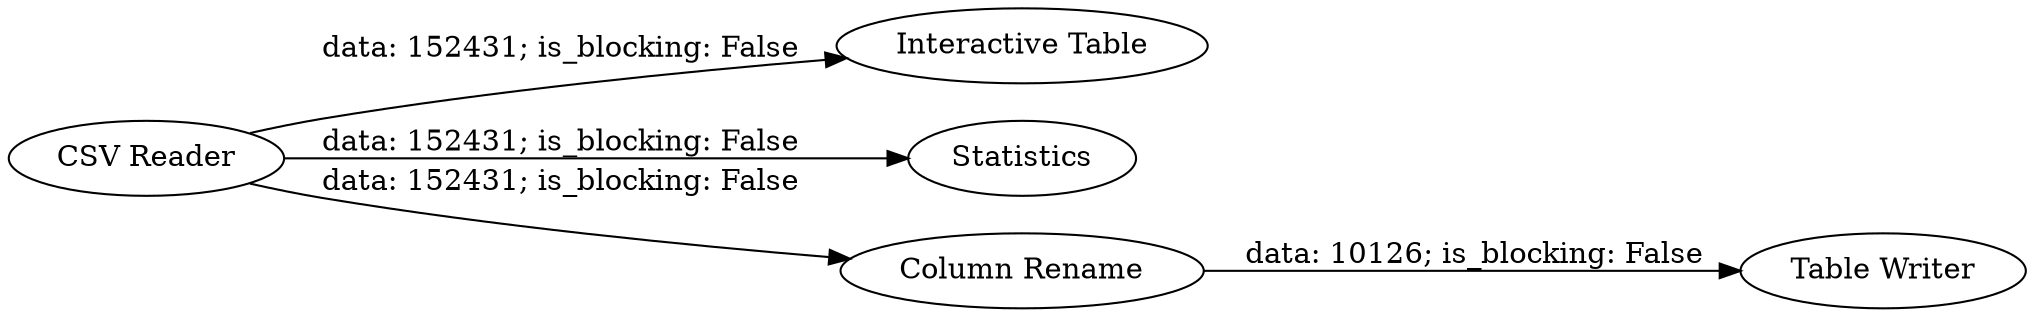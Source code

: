 digraph {
	"2733037311162581254_3" [label="Interactive Table"]
	"2733037311162581254_6" [label=Statistics]
	"2733037311162581254_5" [label="Table Writer"]
	"2733037311162581254_4" [label="Column Rename"]
	"2733037311162581254_1" [label="CSV Reader"]
	"2733037311162581254_1" -> "2733037311162581254_4" [label="data: 152431; is_blocking: False"]
	"2733037311162581254_4" -> "2733037311162581254_5" [label="data: 10126; is_blocking: False"]
	"2733037311162581254_1" -> "2733037311162581254_6" [label="data: 152431; is_blocking: False"]
	"2733037311162581254_1" -> "2733037311162581254_3" [label="data: 152431; is_blocking: False"]
	rankdir=LR
}

